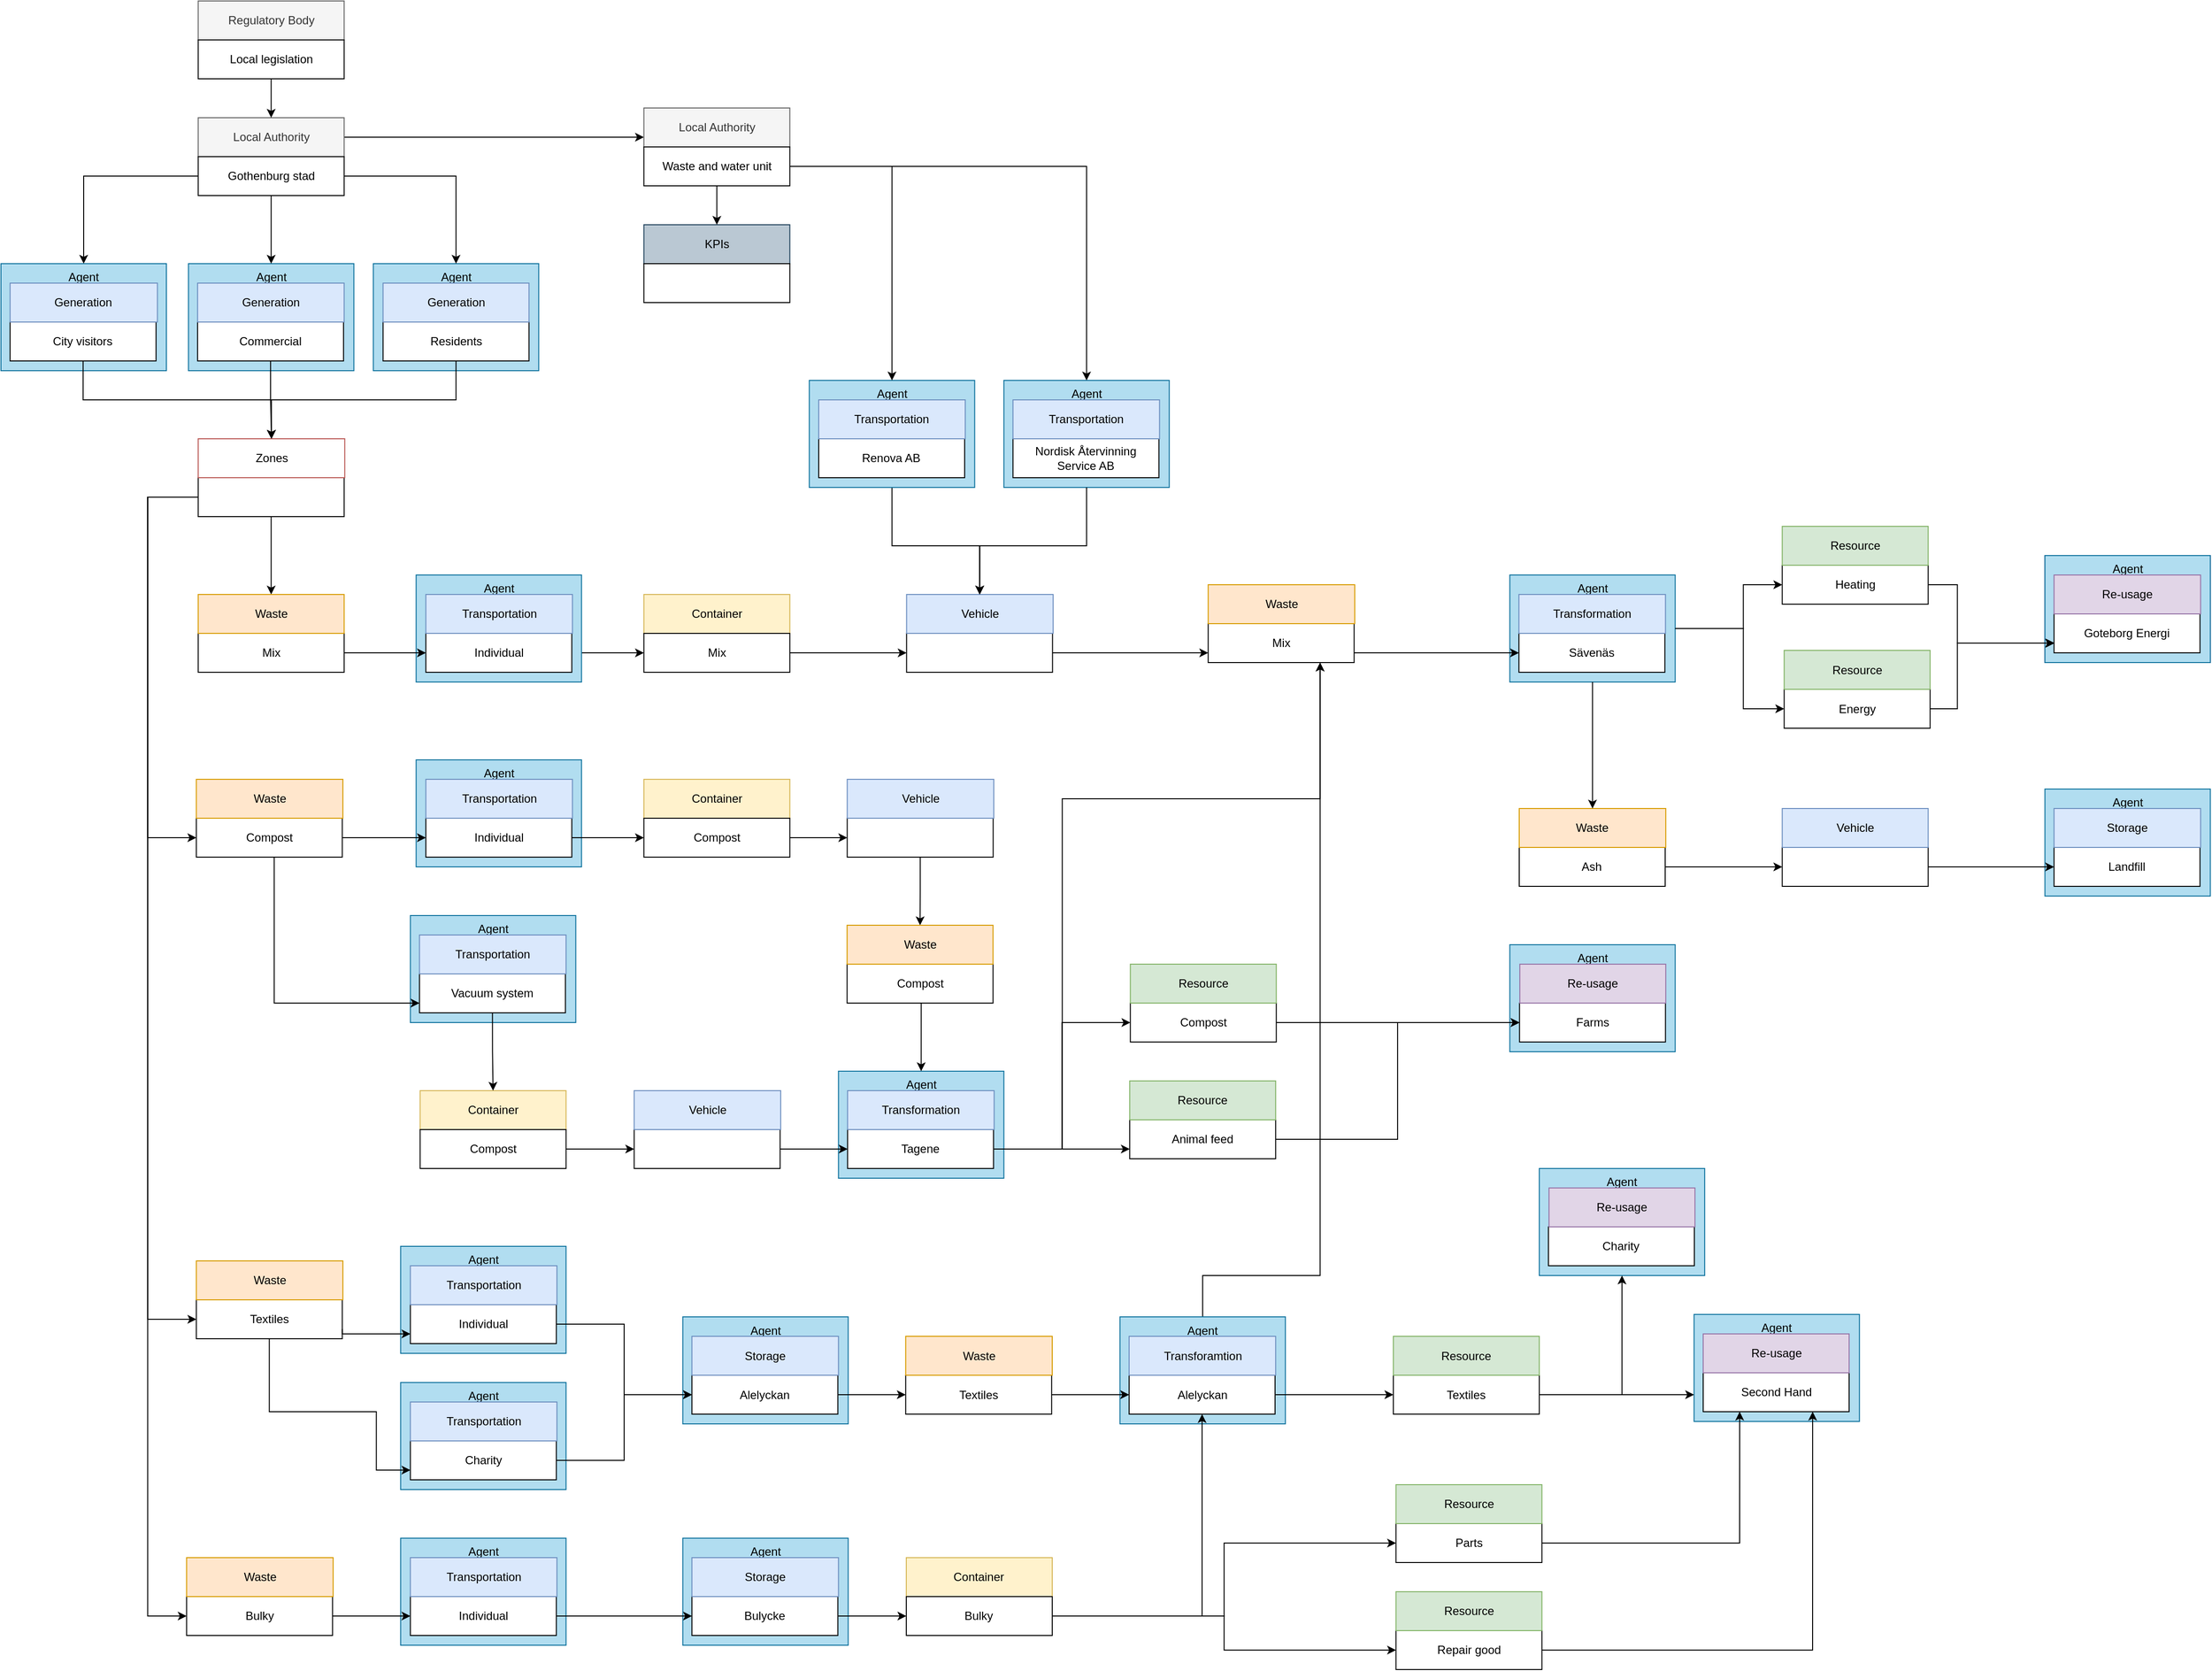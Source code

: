 <mxfile version="13.9.9" type="device"><diagram id="C5RBs43oDa-KdzZeNtuy" name="gote"><mxGraphModel dx="5935" dy="3178" grid="1" gridSize="10" guides="1" tooltips="1" connect="1" arrows="1" fold="1" page="1" pageScale="1" pageWidth="827" pageHeight="1169" math="0" shadow="0"><root><mxCell id="WIyWlLk6GJQsqaUBKTNV-0"/><mxCell id="WIyWlLk6GJQsqaUBKTNV-1" parent="WIyWlLk6GJQsqaUBKTNV-0"/><mxCell id="mReAFxJXC_BkwQA9mlH0-156" value="" style="group;strokeColor=#9673a6;fillColor=#E1D5E7;" parent="WIyWlLk6GJQsqaUBKTNV-1" vertex="1" connectable="0"><mxGeometry x="-275.22" y="-220" width="170" height="110" as="geometry"/></mxCell><mxCell id="mReAFxJXC_BkwQA9mlH0-148" value="Agent" style="rounded=0;whiteSpace=wrap;html=1;fillColor=#b1ddf0;strokeColor=#10739e;verticalAlign=top;" parent="mReAFxJXC_BkwQA9mlH0-156" vertex="1"><mxGeometry width="170" height="110" as="geometry"/></mxCell><mxCell id="mReAFxJXC_BkwQA9mlH0-149" value="&lt;div style=&quot;text-align: left&quot;&gt;Goteborg Energi&lt;/div&gt;" style="rounded=0;whiteSpace=wrap;html=1;" parent="mReAFxJXC_BkwQA9mlH0-156" vertex="1"><mxGeometry x="9.38" y="60" width="150" height="40" as="geometry"/></mxCell><mxCell id="mReAFxJXC_BkwQA9mlH0-150" value="Re-usage" style="rounded=0;whiteSpace=wrap;html=1;fillColor=#e1d5e7;strokeColor=#9673a6;" parent="mReAFxJXC_BkwQA9mlH0-156" vertex="1"><mxGeometry x="9.38" y="20" width="150.62" height="40" as="geometry"/></mxCell><mxCell id="p03Hnv6CAL76CgvEwwgC-0" value="Agent" style="rounded=0;whiteSpace=wrap;html=1;fillColor=#b1ddf0;strokeColor=#10739e;verticalAlign=top;" parent="WIyWlLk6GJQsqaUBKTNV-1" vertex="1"><mxGeometry x="-1993.29" y="-520" width="170" height="110" as="geometry"/></mxCell><mxCell id="p03Hnv6CAL76CgvEwwgC-1" value="Agent" style="rounded=0;whiteSpace=wrap;html=1;fillColor=#b1ddf0;strokeColor=#10739e;verticalAlign=top;" parent="WIyWlLk6GJQsqaUBKTNV-1" vertex="1"><mxGeometry x="-2183.29" y="-520" width="170" height="110" as="geometry"/></mxCell><mxCell id="p03Hnv6CAL76CgvEwwgC-2" value="" style="group" parent="WIyWlLk6GJQsqaUBKTNV-1" vertex="1" connectable="0"><mxGeometry x="-2173.29" y="-790" width="160" height="80" as="geometry"/></mxCell><mxCell id="p03Hnv6CAL76CgvEwwgC-3" value="Regulatory Body" style="rounded=0;whiteSpace=wrap;html=1;fillColor=#f5f5f5;strokeColor=#666666;fontColor=#333333;" parent="p03Hnv6CAL76CgvEwwgC-2" vertex="1"><mxGeometry width="150" height="40" as="geometry"/></mxCell><mxCell id="p03Hnv6CAL76CgvEwwgC-4" value="Local legislation" style="rounded=0;whiteSpace=wrap;html=1;" parent="p03Hnv6CAL76CgvEwwgC-2" vertex="1"><mxGeometry y="40" width="150" height="40" as="geometry"/></mxCell><mxCell id="o8rhzPjrKrEZUJUNv8ez-143" style="edgeStyle=orthogonalEdgeStyle;rounded=0;orthogonalLoop=1;jettySize=auto;html=1;entryX=0;entryY=0.75;entryDx=0;entryDy=0;" parent="WIyWlLk6GJQsqaUBKTNV-1" source="p03Hnv6CAL76CgvEwwgC-5" target="mReAFxJXC_BkwQA9mlH0-1" edge="1"><mxGeometry relative="1" as="geometry"/></mxCell><mxCell id="p03Hnv6CAL76CgvEwwgC-5" value="Local Authority" style="rounded=0;whiteSpace=wrap;html=1;fillColor=#f5f5f5;strokeColor=#666666;fontColor=#333333;" parent="WIyWlLk6GJQsqaUBKTNV-1" vertex="1"><mxGeometry x="-2173.29" y="-670" width="150" height="40" as="geometry"/></mxCell><mxCell id="o8rhzPjrKrEZUJUNv8ez-139" style="edgeStyle=orthogonalEdgeStyle;rounded=0;orthogonalLoop=1;jettySize=auto;html=1;entryX=0.5;entryY=0;entryDx=0;entryDy=0;" parent="WIyWlLk6GJQsqaUBKTNV-1" source="p03Hnv6CAL76CgvEwwgC-12" target="p03Hnv6CAL76CgvEwwgC-156" edge="1"><mxGeometry relative="1" as="geometry"/></mxCell><mxCell id="o8rhzPjrKrEZUJUNv8ez-141" style="edgeStyle=orthogonalEdgeStyle;rounded=0;orthogonalLoop=1;jettySize=auto;html=1;entryX=0.5;entryY=0;entryDx=0;entryDy=0;" parent="WIyWlLk6GJQsqaUBKTNV-1" source="p03Hnv6CAL76CgvEwwgC-12" target="p03Hnv6CAL76CgvEwwgC-0" edge="1"><mxGeometry relative="1" as="geometry"/></mxCell><mxCell id="o8rhzPjrKrEZUJUNv8ez-142" style="edgeStyle=orthogonalEdgeStyle;rounded=0;orthogonalLoop=1;jettySize=auto;html=1;entryX=0.5;entryY=0;entryDx=0;entryDy=0;" parent="WIyWlLk6GJQsqaUBKTNV-1" source="p03Hnv6CAL76CgvEwwgC-12" target="p03Hnv6CAL76CgvEwwgC-1" edge="1"><mxGeometry relative="1" as="geometry"/></mxCell><mxCell id="p03Hnv6CAL76CgvEwwgC-12" value="Gothenburg stad" style="rounded=0;whiteSpace=wrap;html=1;" parent="WIyWlLk6GJQsqaUBKTNV-1" vertex="1"><mxGeometry x="-2173.29" y="-630" width="150" height="40" as="geometry"/></mxCell><mxCell id="p03Hnv6CAL76CgvEwwgC-16" value="KPIs" style="rounded=0;whiteSpace=wrap;html=1;fillColor=#bac8d3;strokeColor=#23445d;" parent="WIyWlLk6GJQsqaUBKTNV-1" vertex="1"><mxGeometry x="-1715.22" y="-560" width="150" height="40" as="geometry"/></mxCell><mxCell id="p03Hnv6CAL76CgvEwwgC-17" value="" style="rounded=0;whiteSpace=wrap;html=1;" parent="WIyWlLk6GJQsqaUBKTNV-1" vertex="1"><mxGeometry x="-1715.22" y="-520" width="150" height="40" as="geometry"/></mxCell><mxCell id="p03Hnv6CAL76CgvEwwgC-20" style="edgeStyle=orthogonalEdgeStyle;rounded=0;orthogonalLoop=1;jettySize=auto;html=1;" parent="WIyWlLk6GJQsqaUBKTNV-1" source="p03Hnv6CAL76CgvEwwgC-4" target="p03Hnv6CAL76CgvEwwgC-5" edge="1"><mxGeometry relative="1" as="geometry"/></mxCell><mxCell id="mReAFxJXC_BkwQA9mlH0-19" style="edgeStyle=orthogonalEdgeStyle;rounded=0;orthogonalLoop=1;jettySize=auto;html=1;entryX=0.5;entryY=0;entryDx=0;entryDy=0;" parent="WIyWlLk6GJQsqaUBKTNV-1" source="p03Hnv6CAL76CgvEwwgC-37" target="p03Hnv6CAL76CgvEwwgC-49" edge="1"><mxGeometry relative="1" as="geometry"><Array as="points"><mxPoint x="-1908.22" y="-380"/><mxPoint x="-2098.22" y="-380"/></Array><mxPoint x="-2098.29" y="-360" as="targetPoint"/></mxGeometry></mxCell><mxCell id="p03Hnv6CAL76CgvEwwgC-37" value="Residents" style="rounded=0;whiteSpace=wrap;html=1;" parent="WIyWlLk6GJQsqaUBKTNV-1" vertex="1"><mxGeometry x="-1983.29" y="-460" width="150" height="40" as="geometry"/></mxCell><mxCell id="p03Hnv6CAL76CgvEwwgC-38" value="Generation" style="rounded=0;whiteSpace=wrap;html=1;fillColor=#dae8fc;strokeColor=#6c8ebf;" parent="WIyWlLk6GJQsqaUBKTNV-1" vertex="1"><mxGeometry x="-1983.29" y="-500" width="150" height="40" as="geometry"/></mxCell><mxCell id="mReAFxJXC_BkwQA9mlH0-20" style="edgeStyle=orthogonalEdgeStyle;rounded=0;orthogonalLoop=1;jettySize=auto;html=1;entryX=0.5;entryY=0;entryDx=0;entryDy=0;" parent="WIyWlLk6GJQsqaUBKTNV-1" source="p03Hnv6CAL76CgvEwwgC-40" edge="1" target="p03Hnv6CAL76CgvEwwgC-49"><mxGeometry relative="1" as="geometry"><mxPoint x="-2098.91" y="-360" as="targetPoint"/></mxGeometry></mxCell><mxCell id="p03Hnv6CAL76CgvEwwgC-40" value="Commercial" style="rounded=0;whiteSpace=wrap;html=1;" parent="WIyWlLk6GJQsqaUBKTNV-1" vertex="1"><mxGeometry x="-2173.91" y="-460" width="150" height="40" as="geometry"/></mxCell><mxCell id="p03Hnv6CAL76CgvEwwgC-41" value="Generation" style="rounded=0;whiteSpace=wrap;html=1;fillColor=#dae8fc;strokeColor=#6c8ebf;" parent="WIyWlLk6GJQsqaUBKTNV-1" vertex="1"><mxGeometry x="-2173.91" y="-500" width="150.62" height="40" as="geometry"/></mxCell><mxCell id="NYq8csDiYyZqr-v2H4LJ-9" style="edgeStyle=orthogonalEdgeStyle;rounded=0;orthogonalLoop=1;jettySize=auto;html=1;" parent="WIyWlLk6GJQsqaUBKTNV-1" source="p03Hnv6CAL76CgvEwwgC-48" target="p03Hnv6CAL76CgvEwwgC-165" edge="1"><mxGeometry relative="1" as="geometry"/></mxCell><mxCell id="o8rhzPjrKrEZUJUNv8ez-0" style="edgeStyle=orthogonalEdgeStyle;rounded=0;orthogonalLoop=1;jettySize=auto;html=1;entryX=0;entryY=0.5;entryDx=0;entryDy=0;" parent="WIyWlLk6GJQsqaUBKTNV-1" source="p03Hnv6CAL76CgvEwwgC-48" target="p03Hnv6CAL76CgvEwwgC-347" edge="1"><mxGeometry relative="1" as="geometry"><mxPoint x="-2285.22" y="-50" as="targetPoint"/><Array as="points"><mxPoint x="-2225.22" y="-280"/><mxPoint x="-2225.22" y="70"/></Array></mxGeometry></mxCell><mxCell id="o8rhzPjrKrEZUJUNv8ez-84" style="edgeStyle=orthogonalEdgeStyle;rounded=0;orthogonalLoop=1;jettySize=auto;html=1;exitX=0;exitY=0.5;exitDx=0;exitDy=0;entryX=0;entryY=0.5;entryDx=0;entryDy=0;" parent="WIyWlLk6GJQsqaUBKTNV-1" source="p03Hnv6CAL76CgvEwwgC-48" target="zvfdUH8zhtzc3hvKVOrB-26" edge="1"><mxGeometry relative="1" as="geometry"><Array as="points"><mxPoint x="-2225.22" y="-280"/><mxPoint x="-2225.22" y="565"/></Array></mxGeometry></mxCell><mxCell id="o8rhzPjrKrEZUJUNv8ez-118" style="edgeStyle=orthogonalEdgeStyle;rounded=0;orthogonalLoop=1;jettySize=auto;html=1;entryX=0;entryY=0.5;entryDx=0;entryDy=0;" parent="WIyWlLk6GJQsqaUBKTNV-1" source="p03Hnv6CAL76CgvEwwgC-48" target="mReAFxJXC_BkwQA9mlH0-163" edge="1"><mxGeometry relative="1" as="geometry"><Array as="points"><mxPoint x="-2225.22" y="-280"/><mxPoint x="-2225.22" y="870"/></Array></mxGeometry></mxCell><mxCell id="p03Hnv6CAL76CgvEwwgC-48" value="" style="rounded=0;whiteSpace=wrap;html=1;" parent="WIyWlLk6GJQsqaUBKTNV-1" vertex="1"><mxGeometry x="-2173.29" y="-300" width="150" height="40" as="geometry"/></mxCell><mxCell id="p03Hnv6CAL76CgvEwwgC-49" value="Zones" style="rounded=0;whiteSpace=wrap;html=1;strokeColor=#b85450;fillColor=none;" parent="WIyWlLk6GJQsqaUBKTNV-1" vertex="1"><mxGeometry x="-2173.29" y="-340" width="150.62" height="40" as="geometry"/></mxCell><mxCell id="p03Hnv6CAL76CgvEwwgC-156" value="Agent" style="rounded=0;whiteSpace=wrap;html=1;fillColor=#b1ddf0;strokeColor=#10739e;verticalAlign=top;" parent="WIyWlLk6GJQsqaUBKTNV-1" vertex="1"><mxGeometry x="-2376" y="-520" width="170" height="110" as="geometry"/></mxCell><mxCell id="mReAFxJXC_BkwQA9mlH0-18" style="edgeStyle=orthogonalEdgeStyle;rounded=0;orthogonalLoop=1;jettySize=auto;html=1;entryX=0.5;entryY=0;entryDx=0;entryDy=0;" parent="WIyWlLk6GJQsqaUBKTNV-1" source="p03Hnv6CAL76CgvEwwgC-157" target="p03Hnv6CAL76CgvEwwgC-49" edge="1"><mxGeometry relative="1" as="geometry"><Array as="points"><mxPoint x="-2291.22" y="-380"/><mxPoint x="-2098.22" y="-380"/></Array><mxPoint x="-2098.29" y="-360" as="targetPoint"/></mxGeometry></mxCell><mxCell id="p03Hnv6CAL76CgvEwwgC-157" value="City visitors" style="rounded=0;whiteSpace=wrap;html=1;" parent="WIyWlLk6GJQsqaUBKTNV-1" vertex="1"><mxGeometry x="-2366.62" y="-460" width="150" height="40" as="geometry"/></mxCell><mxCell id="p03Hnv6CAL76CgvEwwgC-158" value="Generation" style="rounded=0;whiteSpace=wrap;html=1;fillColor=#dae8fc;strokeColor=#6c8ebf;" parent="WIyWlLk6GJQsqaUBKTNV-1" vertex="1"><mxGeometry x="-2366.62" y="-500" width="151.4" height="40" as="geometry"/></mxCell><mxCell id="NYq8csDiYyZqr-v2H4LJ-14" style="edgeStyle=orthogonalEdgeStyle;rounded=0;orthogonalLoop=1;jettySize=auto;html=1;" parent="WIyWlLk6GJQsqaUBKTNV-1" source="RU2qf0er4-iH85beqSWu-1" target="NYq8csDiYyZqr-v2H4LJ-13" edge="1"><mxGeometry relative="1" as="geometry"/></mxCell><mxCell id="_5HpDdMh_BHayi7mUb9g-25" value="Mix" style="rounded=0;whiteSpace=wrap;html=1;" parent="WIyWlLk6GJQsqaUBKTNV-1" vertex="1"><mxGeometry x="-1135.22" y="-150" width="150" height="40" as="geometry"/></mxCell><mxCell id="_5HpDdMh_BHayi7mUb9g-26" value="Waste" style="rounded=0;whiteSpace=wrap;html=1;fillColor=#ffe6cc;strokeColor=#d79b00;" parent="WIyWlLk6GJQsqaUBKTNV-1" vertex="1"><mxGeometry x="-1135.22" y="-190" width="150.62" height="40" as="geometry"/></mxCell><mxCell id="zvfdUH8zhtzc3hvKVOrB-14" value="Agent" style="rounded=0;whiteSpace=wrap;html=1;fillColor=#b1ddf0;strokeColor=#10739e;verticalAlign=top;" parent="WIyWlLk6GJQsqaUBKTNV-1" vertex="1"><mxGeometry x="-1675.22" y="562.5" width="170" height="110" as="geometry"/></mxCell><mxCell id="zvfdUH8zhtzc3hvKVOrB-30" style="edgeStyle=orthogonalEdgeStyle;rounded=0;orthogonalLoop=1;jettySize=auto;html=1;entryX=0;entryY=0.5;entryDx=0;entryDy=0;" parent="WIyWlLk6GJQsqaUBKTNV-1" source="zvfdUH8zhtzc3hvKVOrB-15" target="zvfdUH8zhtzc3hvKVOrB-18" edge="1"><mxGeometry relative="1" as="geometry"/></mxCell><mxCell id="zvfdUH8zhtzc3hvKVOrB-15" value="&lt;span style=&quot;text-align: left&quot;&gt;Alelyckan&lt;/span&gt;" style="rounded=0;whiteSpace=wrap;html=1;" parent="WIyWlLk6GJQsqaUBKTNV-1" vertex="1"><mxGeometry x="-1665.84" y="622.5" width="150" height="40" as="geometry"/></mxCell><mxCell id="zvfdUH8zhtzc3hvKVOrB-16" value="Storage" style="rounded=0;whiteSpace=wrap;html=1;fillColor=#dae8fc;strokeColor=#6c8ebf;" parent="WIyWlLk6GJQsqaUBKTNV-1" vertex="1"><mxGeometry x="-1665.84" y="582.5" width="150.62" height="40" as="geometry"/></mxCell><mxCell id="zvfdUH8zhtzc3hvKVOrB-18" value="Textiles" style="rounded=0;whiteSpace=wrap;html=1;" parent="WIyWlLk6GJQsqaUBKTNV-1" vertex="1"><mxGeometry x="-1446.13" y="622.5" width="150" height="40" as="geometry"/></mxCell><mxCell id="zvfdUH8zhtzc3hvKVOrB-19" value="Waste" style="rounded=0;whiteSpace=wrap;html=1;fillColor=#ffe6cc;strokeColor=#d79b00;" parent="WIyWlLk6GJQsqaUBKTNV-1" vertex="1"><mxGeometry x="-1446.13" y="582.5" width="150.62" height="40" as="geometry"/></mxCell><mxCell id="zvfdUH8zhtzc3hvKVOrB-26" value="Textiles" style="rounded=0;whiteSpace=wrap;html=1;" parent="WIyWlLk6GJQsqaUBKTNV-1" vertex="1"><mxGeometry x="-2175.22" y="545" width="150" height="40" as="geometry"/></mxCell><mxCell id="zvfdUH8zhtzc3hvKVOrB-27" value="Waste" style="rounded=0;whiteSpace=wrap;html=1;fillColor=#ffe6cc;strokeColor=#d79b00;" parent="WIyWlLk6GJQsqaUBKTNV-1" vertex="1"><mxGeometry x="-2175.22" y="505" width="150.62" height="40" as="geometry"/></mxCell><mxCell id="o8rhzPjrKrEZUJUNv8ez-114" style="edgeStyle=orthogonalEdgeStyle;rounded=0;orthogonalLoop=1;jettySize=auto;html=1;" parent="WIyWlLk6GJQsqaUBKTNV-1" source="zvfdUH8zhtzc3hvKVOrB-40" target="_5HpDdMh_BHayi7mUb9g-25" edge="1"><mxGeometry relative="1" as="geometry"><Array as="points"><mxPoint x="-1141.22" y="520"/><mxPoint x="-1020.22" y="520"/></Array></mxGeometry></mxCell><mxCell id="zvfdUH8zhtzc3hvKVOrB-40" value="Agent" style="rounded=0;whiteSpace=wrap;html=1;fillColor=#b1ddf0;strokeColor=#10739e;verticalAlign=top;" parent="WIyWlLk6GJQsqaUBKTNV-1" vertex="1"><mxGeometry x="-1225.87" y="562.5" width="170" height="110" as="geometry"/></mxCell><mxCell id="o8rhzPjrKrEZUJUNv8ez-117" style="edgeStyle=orthogonalEdgeStyle;rounded=0;orthogonalLoop=1;jettySize=auto;html=1;entryX=0;entryY=0.5;entryDx=0;entryDy=0;" parent="WIyWlLk6GJQsqaUBKTNV-1" source="zvfdUH8zhtzc3hvKVOrB-41" target="zvfdUH8zhtzc3hvKVOrB-44" edge="1"><mxGeometry relative="1" as="geometry"/></mxCell><mxCell id="zvfdUH8zhtzc3hvKVOrB-41" value="&lt;span style=&quot;text-align: left&quot;&gt;Alelyckan&lt;/span&gt;" style="rounded=0;whiteSpace=wrap;html=1;" parent="WIyWlLk6GJQsqaUBKTNV-1" vertex="1"><mxGeometry x="-1216.49" y="622.5" width="150" height="40" as="geometry"/></mxCell><mxCell id="zvfdUH8zhtzc3hvKVOrB-42" value="Transforamtion" style="rounded=0;whiteSpace=wrap;html=1;fillColor=#dae8fc;strokeColor=#6c8ebf;" parent="WIyWlLk6GJQsqaUBKTNV-1" vertex="1"><mxGeometry x="-1216.49" y="582.5" width="150.62" height="40" as="geometry"/></mxCell><mxCell id="zvfdUH8zhtzc3hvKVOrB-44" value="Textiles" style="rounded=0;whiteSpace=wrap;html=1;" parent="WIyWlLk6GJQsqaUBKTNV-1" vertex="1"><mxGeometry x="-944.91" y="622.5" width="150" height="40" as="geometry"/></mxCell><mxCell id="zvfdUH8zhtzc3hvKVOrB-45" value="Resource" style="rounded=0;whiteSpace=wrap;html=1;fillColor=#d5e8d4;strokeColor=#82b366;" parent="WIyWlLk6GJQsqaUBKTNV-1" vertex="1"><mxGeometry x="-944.91" y="582.5" width="150" height="40" as="geometry"/></mxCell><mxCell id="mReAFxJXC_BkwQA9mlH0-0" value="" style="group" parent="WIyWlLk6GJQsqaUBKTNV-1" vertex="1" connectable="0"><mxGeometry x="-1715.22" y="-680" width="150" height="80" as="geometry"/></mxCell><mxCell id="mReAFxJXC_BkwQA9mlH0-1" value="Local Authority" style="rounded=0;whiteSpace=wrap;html=1;fillColor=#f5f5f5;strokeColor=#666666;fontColor=#333333;" parent="mReAFxJXC_BkwQA9mlH0-0" vertex="1"><mxGeometry width="150" height="40" as="geometry"/></mxCell><mxCell id="mReAFxJXC_BkwQA9mlH0-2" value="Waste and water unit" style="rounded=0;whiteSpace=wrap;html=1;" parent="mReAFxJXC_BkwQA9mlH0-0" vertex="1"><mxGeometry y="40" width="150" height="40" as="geometry"/></mxCell><mxCell id="mReAFxJXC_BkwQA9mlH0-69" value="Container" style="rounded=0;whiteSpace=wrap;html=1;fillColor=#fff2cc;strokeColor=#d6b656;" parent="WIyWlLk6GJQsqaUBKTNV-1" vertex="1"><mxGeometry x="-1445.51" y="810" width="150" height="40" as="geometry"/></mxCell><mxCell id="o8rhzPjrKrEZUJUNv8ez-130" style="edgeStyle=orthogonalEdgeStyle;rounded=0;orthogonalLoop=1;jettySize=auto;html=1;entryX=0.5;entryY=1;entryDx=0;entryDy=0;" parent="WIyWlLk6GJQsqaUBKTNV-1" source="mReAFxJXC_BkwQA9mlH0-70" target="zvfdUH8zhtzc3hvKVOrB-41" edge="1"><mxGeometry relative="1" as="geometry"/></mxCell><mxCell id="o8rhzPjrKrEZUJUNv8ez-135" style="edgeStyle=orthogonalEdgeStyle;rounded=0;orthogonalLoop=1;jettySize=auto;html=1;entryX=0;entryY=0.5;entryDx=0;entryDy=0;" parent="WIyWlLk6GJQsqaUBKTNV-1" source="mReAFxJXC_BkwQA9mlH0-70" target="o8rhzPjrKrEZUJUNv8ez-133" edge="1"><mxGeometry relative="1" as="geometry"/></mxCell><mxCell id="o8rhzPjrKrEZUJUNv8ez-136" style="edgeStyle=orthogonalEdgeStyle;rounded=0;orthogonalLoop=1;jettySize=auto;html=1;entryX=0;entryY=0.5;entryDx=0;entryDy=0;" parent="WIyWlLk6GJQsqaUBKTNV-1" source="mReAFxJXC_BkwQA9mlH0-70" target="o8rhzPjrKrEZUJUNv8ez-131" edge="1"><mxGeometry relative="1" as="geometry"/></mxCell><mxCell id="mReAFxJXC_BkwQA9mlH0-70" value="Bulky" style="rounded=0;whiteSpace=wrap;html=1;" parent="WIyWlLk6GJQsqaUBKTNV-1" vertex="1"><mxGeometry x="-1445.51" y="850" width="150" height="40" as="geometry"/></mxCell><mxCell id="mReAFxJXC_BkwQA9mlH0-78" value="" style="group" parent="WIyWlLk6GJQsqaUBKTNV-1" vertex="1" connectable="0"><mxGeometry x="-825.22" y="-200" width="170" height="110" as="geometry"/></mxCell><mxCell id="p03Hnv6CAL76CgvEwwgC-267" value="Agent" style="rounded=0;whiteSpace=wrap;html=1;fillColor=#b1ddf0;strokeColor=#10739e;verticalAlign=top;" parent="mReAFxJXC_BkwQA9mlH0-78" vertex="1"><mxGeometry width="170" height="110" as="geometry"/></mxCell><mxCell id="p03Hnv6CAL76CgvEwwgC-268" value="&lt;span style=&quot;text-align: left&quot;&gt;Sävenäs&lt;/span&gt;" style="rounded=0;whiteSpace=wrap;html=1;" parent="mReAFxJXC_BkwQA9mlH0-78" vertex="1"><mxGeometry x="9.38" y="60" width="150" height="40" as="geometry"/></mxCell><mxCell id="p03Hnv6CAL76CgvEwwgC-269" value="Transformation" style="rounded=0;whiteSpace=wrap;html=1;fillColor=#dae8fc;strokeColor=#6c8ebf;" parent="mReAFxJXC_BkwQA9mlH0-78" vertex="1"><mxGeometry x="9.38" y="20" width="150.62" height="40" as="geometry"/></mxCell><mxCell id="mReAFxJXC_BkwQA9mlH0-95" value="" style="group" parent="WIyWlLk6GJQsqaUBKTNV-1" vertex="1" connectable="0"><mxGeometry x="-1955.22" y="150" width="170" height="110" as="geometry"/></mxCell><mxCell id="mReAFxJXC_BkwQA9mlH0-96" value="Agent" style="rounded=0;whiteSpace=wrap;html=1;fillColor=#b1ddf0;strokeColor=#10739e;verticalAlign=top;" parent="mReAFxJXC_BkwQA9mlH0-95" vertex="1"><mxGeometry width="170" height="110" as="geometry"/></mxCell><mxCell id="mReAFxJXC_BkwQA9mlH0-97" value="Vacuum system" style="rounded=0;whiteSpace=wrap;html=1;" parent="mReAFxJXC_BkwQA9mlH0-95" vertex="1"><mxGeometry x="9.38" y="60" width="150" height="40" as="geometry"/></mxCell><mxCell id="mReAFxJXC_BkwQA9mlH0-98" value="Transportation" style="rounded=0;whiteSpace=wrap;html=1;fillColor=#dae8fc;strokeColor=#6c8ebf;" parent="mReAFxJXC_BkwQA9mlH0-95" vertex="1"><mxGeometry x="9.38" y="20" width="150.62" height="40" as="geometry"/></mxCell><mxCell id="mReAFxJXC_BkwQA9mlH0-118" value="" style="group" parent="WIyWlLk6GJQsqaUBKTNV-1" vertex="1" connectable="0"><mxGeometry x="-543.22" y="-122.5" width="150" height="80" as="geometry"/></mxCell><mxCell id="p03Hnv6CAL76CgvEwwgC-285" value="Energy" style="rounded=0;whiteSpace=wrap;html=1;" parent="mReAFxJXC_BkwQA9mlH0-118" vertex="1"><mxGeometry y="40" width="150" height="40" as="geometry"/></mxCell><mxCell id="p03Hnv6CAL76CgvEwwgC-286" value="Resource" style="rounded=0;whiteSpace=wrap;html=1;fillColor=#d5e8d4;strokeColor=#82b366;" parent="mReAFxJXC_BkwQA9mlH0-118" vertex="1"><mxGeometry width="150" height="40" as="geometry"/></mxCell><mxCell id="mReAFxJXC_BkwQA9mlH0-120" style="edgeStyle=orthogonalEdgeStyle;rounded=0;orthogonalLoop=1;jettySize=auto;html=1;exitX=1;exitY=0.5;exitDx=0;exitDy=0;entryX=0;entryY=0.5;entryDx=0;entryDy=0;" parent="WIyWlLk6GJQsqaUBKTNV-1" source="p03Hnv6CAL76CgvEwwgC-267" target="p03Hnv6CAL76CgvEwwgC-287" edge="1"><mxGeometry relative="1" as="geometry"><Array as="points"><mxPoint x="-585.22" y="-145"/><mxPoint x="-585.22" y="-190"/></Array></mxGeometry></mxCell><mxCell id="mReAFxJXC_BkwQA9mlH0-121" style="edgeStyle=orthogonalEdgeStyle;rounded=0;orthogonalLoop=1;jettySize=auto;html=1;entryX=0;entryY=0.5;entryDx=0;entryDy=0;" parent="WIyWlLk6GJQsqaUBKTNV-1" source="p03Hnv6CAL76CgvEwwgC-267" target="p03Hnv6CAL76CgvEwwgC-285" edge="1"><mxGeometry relative="1" as="geometry"><Array as="points"><mxPoint x="-585.22" y="-145"/><mxPoint x="-585.22" y="-62"/></Array></mxGeometry></mxCell><mxCell id="mReAFxJXC_BkwQA9mlH0-127" value="" style="group;container=1;" parent="WIyWlLk6GJQsqaUBKTNV-1" vertex="1" connectable="0"><mxGeometry x="-275.22" y="20" width="170" height="110" as="geometry"/></mxCell><mxCell id="mReAFxJXC_BkwQA9mlH0-128" value="Agent" style="rounded=0;whiteSpace=wrap;html=1;fillColor=#b1ddf0;strokeColor=#10739e;verticalAlign=top;" parent="mReAFxJXC_BkwQA9mlH0-127" vertex="1"><mxGeometry width="170" height="110" as="geometry"/></mxCell><mxCell id="mReAFxJXC_BkwQA9mlH0-129" value="&lt;span style=&quot;text-align: left&quot;&gt;Landfill&lt;/span&gt;" style="rounded=0;whiteSpace=wrap;html=1;" parent="mReAFxJXC_BkwQA9mlH0-127" vertex="1"><mxGeometry x="9.38" y="60" width="150" height="40" as="geometry"/></mxCell><mxCell id="mReAFxJXC_BkwQA9mlH0-130" value="Storage" style="rounded=0;whiteSpace=wrap;html=1;fillColor=#dae8fc;strokeColor=#6c8ebf;" parent="mReAFxJXC_BkwQA9mlH0-127" vertex="1"><mxGeometry x="9.38" y="20" width="150.62" height="40" as="geometry"/></mxCell><mxCell id="mReAFxJXC_BkwQA9mlH0-145" value="" style="group" parent="WIyWlLk6GJQsqaUBKTNV-1" vertex="1" connectable="0"><mxGeometry x="-815.53" y="40" width="150.62" height="80" as="geometry"/></mxCell><mxCell id="mReAFxJXC_BkwQA9mlH0-140" value="Ash" style="rounded=0;whiteSpace=wrap;html=1;" parent="mReAFxJXC_BkwQA9mlH0-145" vertex="1"><mxGeometry y="40" width="150" height="40" as="geometry"/></mxCell><mxCell id="mReAFxJXC_BkwQA9mlH0-141" value="Waste" style="rounded=0;whiteSpace=wrap;html=1;fillColor=#ffe6cc;strokeColor=#d79b00;" parent="mReAFxJXC_BkwQA9mlH0-145" vertex="1"><mxGeometry width="150.62" height="40" as="geometry"/></mxCell><mxCell id="mReAFxJXC_BkwQA9mlH0-154" style="edgeStyle=orthogonalEdgeStyle;rounded=0;orthogonalLoop=1;jettySize=auto;html=1;" parent="WIyWlLk6GJQsqaUBKTNV-1" source="p03Hnv6CAL76CgvEwwgC-287" edge="1"><mxGeometry relative="1" as="geometry"><mxPoint x="-265.22" y="-130" as="targetPoint"/><Array as="points"><mxPoint x="-365.22" y="-190"/><mxPoint x="-365.22" y="-130"/></Array></mxGeometry></mxCell><mxCell id="mReAFxJXC_BkwQA9mlH0-155" style="edgeStyle=orthogonalEdgeStyle;rounded=0;orthogonalLoop=1;jettySize=auto;html=1;entryX=0;entryY=0.75;entryDx=0;entryDy=0;" parent="WIyWlLk6GJQsqaUBKTNV-1" source="p03Hnv6CAL76CgvEwwgC-285" target="mReAFxJXC_BkwQA9mlH0-149" edge="1"><mxGeometry relative="1" as="geometry"><mxPoint x="-295.22" y="-130" as="targetPoint"/><Array as="points"><mxPoint x="-365.22" y="-62"/><mxPoint x="-365.22" y="-130"/></Array></mxGeometry></mxCell><mxCell id="mReAFxJXC_BkwQA9mlH0-165" value="" style="group" parent="WIyWlLk6GJQsqaUBKTNV-1" vertex="1" connectable="0"><mxGeometry x="-2185.22" y="810" width="150.62" height="80" as="geometry"/></mxCell><mxCell id="mReAFxJXC_BkwQA9mlH0-163" value="Bulky" style="rounded=0;whiteSpace=wrap;html=1;" parent="mReAFxJXC_BkwQA9mlH0-165" vertex="1"><mxGeometry x="1.364e-12" y="40" width="150" height="40" as="geometry"/></mxCell><mxCell id="mReAFxJXC_BkwQA9mlH0-164" value="Waste" style="rounded=0;whiteSpace=wrap;html=1;fillColor=#ffe6cc;strokeColor=#d79b00;" parent="mReAFxJXC_BkwQA9mlH0-165" vertex="1"><mxGeometry width="150.62" height="40" as="geometry"/></mxCell><mxCell id="mReAFxJXC_BkwQA9mlH0-184" value="" style="group" parent="WIyWlLk6GJQsqaUBKTNV-1" vertex="1" connectable="0"><mxGeometry x="-1345.22" y="-400" width="170" height="110" as="geometry"/></mxCell><mxCell id="mReAFxJXC_BkwQA9mlH0-185" value="Agent" style="rounded=0;whiteSpace=wrap;html=1;fillColor=#b1ddf0;strokeColor=#10739e;verticalAlign=top;" parent="mReAFxJXC_BkwQA9mlH0-184" vertex="1"><mxGeometry width="170" height="110" as="geometry"/></mxCell><mxCell id="mReAFxJXC_BkwQA9mlH0-186" value="Nordisk Återvinning&lt;br&gt;Service AB" style="rounded=0;whiteSpace=wrap;html=1;" parent="mReAFxJXC_BkwQA9mlH0-184" vertex="1"><mxGeometry x="9.38" y="60" width="150" height="40" as="geometry"/></mxCell><mxCell id="mReAFxJXC_BkwQA9mlH0-187" value="Transportation" style="rounded=0;whiteSpace=wrap;html=1;fillColor=#dae8fc;strokeColor=#6c8ebf;" parent="mReAFxJXC_BkwQA9mlH0-184" vertex="1"><mxGeometry x="9.38" y="20" width="150.62" height="40" as="geometry"/></mxCell><mxCell id="mReAFxJXC_BkwQA9mlH0-206" value="" style="group" parent="WIyWlLk6GJQsqaUBKTNV-1" vertex="1" connectable="0"><mxGeometry x="-794.91" y="410" width="170" height="110" as="geometry"/></mxCell><mxCell id="mReAFxJXC_BkwQA9mlH0-207" value="Agent" style="rounded=0;whiteSpace=wrap;html=1;fillColor=#b1ddf0;strokeColor=#10739e;verticalAlign=top;" parent="mReAFxJXC_BkwQA9mlH0-206" vertex="1"><mxGeometry width="170" height="110" as="geometry"/></mxCell><mxCell id="mReAFxJXC_BkwQA9mlH0-208" value="&lt;div style=&quot;text-align: left&quot;&gt;Charity&lt;/div&gt;" style="rounded=0;whiteSpace=wrap;html=1;" parent="mReAFxJXC_BkwQA9mlH0-206" vertex="1"><mxGeometry x="9.38" y="60" width="150" height="40" as="geometry"/></mxCell><mxCell id="o8rhzPjrKrEZUJUNv8ez-115" value="Re-usage" style="rounded=0;whiteSpace=wrap;html=1;fillColor=#e1d5e7;strokeColor=#9673a6;" parent="mReAFxJXC_BkwQA9mlH0-206" vertex="1"><mxGeometry x="10" y="20" width="150" height="40" as="geometry"/></mxCell><mxCell id="mReAFxJXC_BkwQA9mlH0-211" style="edgeStyle=orthogonalEdgeStyle;rounded=0;orthogonalLoop=1;jettySize=auto;html=1;exitX=1;exitY=0.5;exitDx=0;exitDy=0;" parent="WIyWlLk6GJQsqaUBKTNV-1" source="zvfdUH8zhtzc3hvKVOrB-44" target="mReAFxJXC_BkwQA9mlH0-207" edge="1"><mxGeometry relative="1" as="geometry"><mxPoint x="-715.22" y="515.0" as="sourcePoint"/></mxGeometry></mxCell><mxCell id="mReAFxJXC_BkwQA9mlH0-212" value="" style="group" parent="WIyWlLk6GJQsqaUBKTNV-1" vertex="1" connectable="0"><mxGeometry x="-635.84" y="560" width="170" height="110" as="geometry"/></mxCell><mxCell id="mReAFxJXC_BkwQA9mlH0-213" value="Agent" style="rounded=0;whiteSpace=wrap;html=1;fillColor=#b1ddf0;strokeColor=#10739e;verticalAlign=top;" parent="mReAFxJXC_BkwQA9mlH0-212" vertex="1"><mxGeometry width="170" height="110" as="geometry"/></mxCell><mxCell id="mReAFxJXC_BkwQA9mlH0-214" value="&lt;div style=&quot;text-align: left&quot;&gt;Second Hand&lt;/div&gt;" style="rounded=0;whiteSpace=wrap;html=1;" parent="mReAFxJXC_BkwQA9mlH0-212" vertex="1"><mxGeometry x="9.38" y="60" width="150" height="40" as="geometry"/></mxCell><mxCell id="o8rhzPjrKrEZUJUNv8ez-116" value="Re-usage" style="rounded=0;whiteSpace=wrap;html=1;fillColor=#e1d5e7;strokeColor=#9673a6;" parent="mReAFxJXC_BkwQA9mlH0-212" vertex="1"><mxGeometry x="9.38" y="20" width="150" height="40" as="geometry"/></mxCell><mxCell id="mReAFxJXC_BkwQA9mlH0-216" style="edgeStyle=orthogonalEdgeStyle;rounded=0;orthogonalLoop=1;jettySize=auto;html=1;entryX=0;entryY=0.75;entryDx=0;entryDy=0;exitX=1;exitY=0.5;exitDx=0;exitDy=0;" parent="WIyWlLk6GJQsqaUBKTNV-1" source="zvfdUH8zhtzc3hvKVOrB-44" target="mReAFxJXC_BkwQA9mlH0-213" edge="1"><mxGeometry relative="1" as="geometry"><mxPoint x="-715.22" y="515.0" as="sourcePoint"/></mxGeometry></mxCell><mxCell id="NYq8csDiYyZqr-v2H4LJ-6" value="" style="group" parent="WIyWlLk6GJQsqaUBKTNV-1" vertex="1" connectable="0"><mxGeometry x="-2175.22" y="10" width="150.62" height="80" as="geometry"/></mxCell><mxCell id="p03Hnv6CAL76CgvEwwgC-347" value="Compost" style="rounded=0;whiteSpace=wrap;html=1;" parent="NYq8csDiYyZqr-v2H4LJ-6" vertex="1"><mxGeometry y="40" width="150" height="40" as="geometry"/></mxCell><mxCell id="p03Hnv6CAL76CgvEwwgC-348" value="Waste" style="rounded=0;whiteSpace=wrap;html=1;fillColor=#ffe6cc;strokeColor=#d79b00;" parent="NYq8csDiYyZqr-v2H4LJ-6" vertex="1"><mxGeometry width="150.62" height="40" as="geometry"/></mxCell><mxCell id="NYq8csDiYyZqr-v2H4LJ-10" value="" style="group" parent="WIyWlLk6GJQsqaUBKTNV-1" vertex="1" connectable="0"><mxGeometry x="-2173.29" y="-180" width="150" height="80" as="geometry"/></mxCell><mxCell id="p03Hnv6CAL76CgvEwwgC-164" value="Mix" style="rounded=0;whiteSpace=wrap;html=1;" parent="NYq8csDiYyZqr-v2H4LJ-10" vertex="1"><mxGeometry y="40" width="150.0" height="40" as="geometry"/></mxCell><mxCell id="p03Hnv6CAL76CgvEwwgC-165" value="Waste" style="rounded=0;whiteSpace=wrap;html=1;fillColor=#ffe6cc;strokeColor=#d79b00;" parent="NYq8csDiYyZqr-v2H4LJ-10" vertex="1"><mxGeometry width="150" height="40" as="geometry"/></mxCell><mxCell id="NYq8csDiYyZqr-v2H4LJ-12" value="Container" style="rounded=0;whiteSpace=wrap;html=1;fillColor=#fff2cc;strokeColor=#d6b656;" parent="WIyWlLk6GJQsqaUBKTNV-1" vertex="1"><mxGeometry x="-1715.22" y="-180" width="150" height="40" as="geometry"/></mxCell><mxCell id="NYq8csDiYyZqr-v2H4LJ-13" value="Mix" style="rounded=0;whiteSpace=wrap;html=1;" parent="WIyWlLk6GJQsqaUBKTNV-1" vertex="1"><mxGeometry x="-1715.22" y="-140" width="150" height="40" as="geometry"/></mxCell><mxCell id="NYq8csDiYyZqr-v2H4LJ-20" style="edgeStyle=orthogonalEdgeStyle;rounded=0;orthogonalLoop=1;jettySize=auto;html=1;entryX=0;entryY=0.5;entryDx=0;entryDy=0;" parent="WIyWlLk6GJQsqaUBKTNV-1" source="NYq8csDiYyZqr-v2H4LJ-13" target="NYq8csDiYyZqr-v2H4LJ-24" edge="1"><mxGeometry relative="1" as="geometry"/></mxCell><mxCell id="NYq8csDiYyZqr-v2H4LJ-23" style="edgeStyle=orthogonalEdgeStyle;rounded=0;orthogonalLoop=1;jettySize=auto;html=1;entryX=0;entryY=0.75;entryDx=0;entryDy=0;exitX=1;exitY=0.5;exitDx=0;exitDy=0;" parent="WIyWlLk6GJQsqaUBKTNV-1" source="NYq8csDiYyZqr-v2H4LJ-24" target="_5HpDdMh_BHayi7mUb9g-25" edge="1"><mxGeometry relative="1" as="geometry"><mxPoint x="-1305.22" y="-120" as="targetPoint"/></mxGeometry></mxCell><mxCell id="NYq8csDiYyZqr-v2H4LJ-26" value="" style="group" parent="WIyWlLk6GJQsqaUBKTNV-1" vertex="1" connectable="0"><mxGeometry x="-1445.22" y="-180" width="150.62" height="80" as="geometry"/></mxCell><mxCell id="NYq8csDiYyZqr-v2H4LJ-24" value="" style="rounded=0;whiteSpace=wrap;html=1;" parent="NYq8csDiYyZqr-v2H4LJ-26" vertex="1"><mxGeometry y="40" width="150" height="40" as="geometry"/></mxCell><mxCell id="NYq8csDiYyZqr-v2H4LJ-25" value="Vehicle" style="rounded=0;whiteSpace=wrap;html=1;fillColor=#dae8fc;strokeColor=#6c8ebf;" parent="NYq8csDiYyZqr-v2H4LJ-26" vertex="1"><mxGeometry width="150.62" height="40" as="geometry"/></mxCell><mxCell id="NYq8csDiYyZqr-v2H4LJ-27" style="edgeStyle=orthogonalEdgeStyle;rounded=0;orthogonalLoop=1;jettySize=auto;html=1;exitX=0.5;exitY=1;exitDx=0;exitDy=0;" parent="WIyWlLk6GJQsqaUBKTNV-1" target="NYq8csDiYyZqr-v2H4LJ-25" edge="1" source="o8rhzPjrKrEZUJUNv8ez-66"><mxGeometry relative="1" as="geometry"><mxPoint x="-1431.03" y="-290" as="sourcePoint"/><Array as="points"><mxPoint x="-1460.22" y="-230"/><mxPoint x="-1370.22" y="-230"/></Array></mxGeometry></mxCell><mxCell id="NYq8csDiYyZqr-v2H4LJ-32" style="edgeStyle=orthogonalEdgeStyle;rounded=0;orthogonalLoop=1;jettySize=auto;html=1;entryX=0;entryY=0.5;entryDx=0;entryDy=0;exitX=1;exitY=0.75;exitDx=0;exitDy=0;" parent="WIyWlLk6GJQsqaUBKTNV-1" source="_5HpDdMh_BHayi7mUb9g-25" target="p03Hnv6CAL76CgvEwwgC-268" edge="1"><mxGeometry relative="1" as="geometry"><mxPoint x="-925.22" y="-80" as="sourcePoint"/></mxGeometry></mxCell><mxCell id="p03Hnv6CAL76CgvEwwgC-287" value="Heating" style="rounded=0;whiteSpace=wrap;html=1;" parent="WIyWlLk6GJQsqaUBKTNV-1" vertex="1"><mxGeometry x="-545.22" y="-210" width="150" height="40" as="geometry"/></mxCell><mxCell id="p03Hnv6CAL76CgvEwwgC-288" value="Resource" style="rounded=0;whiteSpace=wrap;html=1;fillColor=#d5e8d4;strokeColor=#82b366;" parent="WIyWlLk6GJQsqaUBKTNV-1" vertex="1"><mxGeometry x="-545.22" y="-250" width="150" height="40" as="geometry"/></mxCell><mxCell id="NYq8csDiYyZqr-v2H4LJ-51" value="" style="group" parent="WIyWlLk6GJQsqaUBKTNV-1" vertex="1" connectable="0"><mxGeometry x="-545.22" y="40" width="150.62" height="80" as="geometry"/></mxCell><mxCell id="NYq8csDiYyZqr-v2H4LJ-52" value="" style="rounded=0;whiteSpace=wrap;html=1;" parent="NYq8csDiYyZqr-v2H4LJ-51" vertex="1"><mxGeometry y="40" width="150" height="40" as="geometry"/></mxCell><mxCell id="NYq8csDiYyZqr-v2H4LJ-53" value="Vehicle" style="rounded=0;whiteSpace=wrap;html=1;fillColor=#dae8fc;strokeColor=#6c8ebf;" parent="NYq8csDiYyZqr-v2H4LJ-51" vertex="1"><mxGeometry width="150" height="40" as="geometry"/></mxCell><mxCell id="NYq8csDiYyZqr-v2H4LJ-57" style="edgeStyle=orthogonalEdgeStyle;rounded=0;orthogonalLoop=1;jettySize=auto;html=1;entryX=0.5;entryY=0;entryDx=0;entryDy=0;" parent="WIyWlLk6GJQsqaUBKTNV-1" source="p03Hnv6CAL76CgvEwwgC-267" target="mReAFxJXC_BkwQA9mlH0-141" edge="1"><mxGeometry relative="1" as="geometry"/></mxCell><mxCell id="NYq8csDiYyZqr-v2H4LJ-58" style="edgeStyle=orthogonalEdgeStyle;rounded=0;orthogonalLoop=1;jettySize=auto;html=1;entryX=0;entryY=0.5;entryDx=0;entryDy=0;" parent="WIyWlLk6GJQsqaUBKTNV-1" source="mReAFxJXC_BkwQA9mlH0-140" target="NYq8csDiYyZqr-v2H4LJ-52" edge="1"><mxGeometry relative="1" as="geometry"/></mxCell><mxCell id="NYq8csDiYyZqr-v2H4LJ-59" style="edgeStyle=orthogonalEdgeStyle;rounded=0;orthogonalLoop=1;jettySize=auto;html=1;" parent="WIyWlLk6GJQsqaUBKTNV-1" source="NYq8csDiYyZqr-v2H4LJ-52" target="mReAFxJXC_BkwQA9mlH0-129" edge="1"><mxGeometry relative="1" as="geometry"/></mxCell><mxCell id="o8rhzPjrKrEZUJUNv8ez-1" value="Agent" style="rounded=0;whiteSpace=wrap;html=1;fillColor=#b1ddf0;strokeColor=#10739e;verticalAlign=top;" parent="WIyWlLk6GJQsqaUBKTNV-1" vertex="1"><mxGeometry x="-1949.29" y="-10" width="170" height="110" as="geometry"/></mxCell><mxCell id="o8rhzPjrKrEZUJUNv8ez-2" style="edgeStyle=orthogonalEdgeStyle;rounded=0;orthogonalLoop=1;jettySize=auto;html=1;" parent="WIyWlLk6GJQsqaUBKTNV-1" source="o8rhzPjrKrEZUJUNv8ez-3" target="o8rhzPjrKrEZUJUNv8ez-6" edge="1"><mxGeometry relative="1" as="geometry"/></mxCell><mxCell id="o8rhzPjrKrEZUJUNv8ez-3" value="Individual" style="rounded=0;whiteSpace=wrap;html=1;" parent="WIyWlLk6GJQsqaUBKTNV-1" vertex="1"><mxGeometry x="-1939.29" y="50" width="150" height="40" as="geometry"/></mxCell><mxCell id="o8rhzPjrKrEZUJUNv8ez-4" value="Transportation" style="rounded=0;whiteSpace=wrap;html=1;fillColor=#dae8fc;strokeColor=#6c8ebf;" parent="WIyWlLk6GJQsqaUBKTNV-1" vertex="1"><mxGeometry x="-1939.29" y="10" width="150.62" height="40" as="geometry"/></mxCell><mxCell id="o8rhzPjrKrEZUJUNv8ez-5" value="Container" style="rounded=0;whiteSpace=wrap;html=1;fillColor=#fff2cc;strokeColor=#d6b656;" parent="WIyWlLk6GJQsqaUBKTNV-1" vertex="1"><mxGeometry x="-1715.22" y="10" width="150" height="40" as="geometry"/></mxCell><mxCell id="o8rhzPjrKrEZUJUNv8ez-13" style="edgeStyle=orthogonalEdgeStyle;rounded=0;orthogonalLoop=1;jettySize=auto;html=1;entryX=0;entryY=0.5;entryDx=0;entryDy=0;" parent="WIyWlLk6GJQsqaUBKTNV-1" source="o8rhzPjrKrEZUJUNv8ez-6" target="o8rhzPjrKrEZUJUNv8ez-11" edge="1"><mxGeometry relative="1" as="geometry"/></mxCell><mxCell id="o8rhzPjrKrEZUJUNv8ez-6" value="Compost" style="rounded=0;whiteSpace=wrap;html=1;" parent="WIyWlLk6GJQsqaUBKTNV-1" vertex="1"><mxGeometry x="-1715.22" y="50" width="150" height="40" as="geometry"/></mxCell><mxCell id="o8rhzPjrKrEZUJUNv8ez-7" style="edgeStyle=orthogonalEdgeStyle;rounded=0;orthogonalLoop=1;jettySize=auto;html=1;entryX=0;entryY=0.5;entryDx=0;entryDy=0;" parent="WIyWlLk6GJQsqaUBKTNV-1" source="p03Hnv6CAL76CgvEwwgC-347" target="o8rhzPjrKrEZUJUNv8ez-3" edge="1"><mxGeometry relative="1" as="geometry"/></mxCell><mxCell id="o8rhzPjrKrEZUJUNv8ez-8" value="" style="group" parent="WIyWlLk6GJQsqaUBKTNV-1" vertex="1" connectable="0"><mxGeometry x="-1949.29" y="-200" width="170" height="110" as="geometry"/></mxCell><mxCell id="RU2qf0er4-iH85beqSWu-0" value="Agent" style="rounded=0;whiteSpace=wrap;html=1;fillColor=#b1ddf0;strokeColor=#10739e;verticalAlign=top;" parent="o8rhzPjrKrEZUJUNv8ez-8" vertex="1"><mxGeometry width="170" height="110" as="geometry"/></mxCell><mxCell id="RU2qf0er4-iH85beqSWu-1" value="Individual" style="rounded=0;whiteSpace=wrap;html=1;" parent="o8rhzPjrKrEZUJUNv8ez-8" vertex="1"><mxGeometry x="10" y="60" width="150" height="40" as="geometry"/></mxCell><mxCell id="RU2qf0er4-iH85beqSWu-2" value="Transportation" style="rounded=0;whiteSpace=wrap;html=1;fillColor=#dae8fc;strokeColor=#6c8ebf;" parent="o8rhzPjrKrEZUJUNv8ez-8" vertex="1"><mxGeometry x="10" y="20" width="150.62" height="40" as="geometry"/></mxCell><mxCell id="NYq8csDiYyZqr-v2H4LJ-11" style="edgeStyle=orthogonalEdgeStyle;rounded=0;orthogonalLoop=1;jettySize=auto;html=1;" parent="WIyWlLk6GJQsqaUBKTNV-1" source="p03Hnv6CAL76CgvEwwgC-164" target="RU2qf0er4-iH85beqSWu-1" edge="1"><mxGeometry relative="1" as="geometry"/></mxCell><mxCell id="o8rhzPjrKrEZUJUNv8ez-10" value="" style="group" parent="WIyWlLk6GJQsqaUBKTNV-1" vertex="1" connectable="0"><mxGeometry x="-1506.22" y="10" width="150.62" height="80" as="geometry"/></mxCell><mxCell id="o8rhzPjrKrEZUJUNv8ez-11" value="" style="rounded=0;whiteSpace=wrap;html=1;" parent="o8rhzPjrKrEZUJUNv8ez-10" vertex="1"><mxGeometry y="40" width="150" height="40" as="geometry"/></mxCell><mxCell id="o8rhzPjrKrEZUJUNv8ez-12" value="Vehicle" style="rounded=0;whiteSpace=wrap;html=1;fillColor=#dae8fc;strokeColor=#6c8ebf;" parent="o8rhzPjrKrEZUJUNv8ez-10" vertex="1"><mxGeometry width="150.62" height="40" as="geometry"/></mxCell><mxCell id="o8rhzPjrKrEZUJUNv8ez-14" value="" style="group" parent="WIyWlLk6GJQsqaUBKTNV-1" vertex="1" connectable="0"><mxGeometry x="-1515.22" y="310" width="170" height="110" as="geometry"/></mxCell><mxCell id="o8rhzPjrKrEZUJUNv8ez-15" value="Agent" style="rounded=0;whiteSpace=wrap;html=1;fillColor=#b1ddf0;strokeColor=#10739e;verticalAlign=top;" parent="o8rhzPjrKrEZUJUNv8ez-14" vertex="1"><mxGeometry width="170" height="110" as="geometry"/></mxCell><mxCell id="o8rhzPjrKrEZUJUNv8ez-16" value="&lt;span style=&quot;text-align: left&quot;&gt;Tagene&lt;/span&gt;" style="rounded=0;whiteSpace=wrap;html=1;" parent="o8rhzPjrKrEZUJUNv8ez-14" vertex="1"><mxGeometry x="9.38" y="60" width="150" height="40" as="geometry"/></mxCell><mxCell id="o8rhzPjrKrEZUJUNv8ez-17" value="Transformation" style="rounded=0;whiteSpace=wrap;html=1;fillColor=#dae8fc;strokeColor=#6c8ebf;" parent="o8rhzPjrKrEZUJUNv8ez-14" vertex="1"><mxGeometry x="9.38" y="20" width="150.62" height="40" as="geometry"/></mxCell><mxCell id="o8rhzPjrKrEZUJUNv8ez-18" style="edgeStyle=orthogonalEdgeStyle;rounded=0;orthogonalLoop=1;jettySize=auto;html=1;entryX=0.5;entryY=0;entryDx=0;entryDy=0;" parent="WIyWlLk6GJQsqaUBKTNV-1" source="o8rhzPjrKrEZUJUNv8ez-11" target="o8rhzPjrKrEZUJUNv8ez-24" edge="1"><mxGeometry relative="1" as="geometry"><mxPoint x="-1431.22" y="160" as="targetPoint"/></mxGeometry></mxCell><mxCell id="o8rhzPjrKrEZUJUNv8ez-25" value="" style="group" parent="WIyWlLk6GJQsqaUBKTNV-1" vertex="1" connectable="0"><mxGeometry x="-1506.34" y="160" width="150" height="80" as="geometry"/></mxCell><mxCell id="o8rhzPjrKrEZUJUNv8ez-23" value="Compost" style="rounded=0;whiteSpace=wrap;html=1;" parent="o8rhzPjrKrEZUJUNv8ez-25" vertex="1"><mxGeometry y="40" width="150.0" height="40" as="geometry"/></mxCell><mxCell id="o8rhzPjrKrEZUJUNv8ez-24" value="Waste" style="rounded=0;whiteSpace=wrap;html=1;fillColor=#ffe6cc;strokeColor=#d79b00;" parent="o8rhzPjrKrEZUJUNv8ez-25" vertex="1"><mxGeometry width="150" height="40" as="geometry"/></mxCell><mxCell id="o8rhzPjrKrEZUJUNv8ez-26" style="edgeStyle=orthogonalEdgeStyle;rounded=0;orthogonalLoop=1;jettySize=auto;html=1;entryX=0.5;entryY=0;entryDx=0;entryDy=0;" parent="WIyWlLk6GJQsqaUBKTNV-1" source="o8rhzPjrKrEZUJUNv8ez-23" target="o8rhzPjrKrEZUJUNv8ez-15" edge="1"><mxGeometry relative="1" as="geometry"><Array as="points"><mxPoint x="-1430.22" y="260"/><mxPoint x="-1430.22" y="260"/></Array></mxGeometry></mxCell><mxCell id="o8rhzPjrKrEZUJUNv8ez-31" style="edgeStyle=orthogonalEdgeStyle;rounded=0;orthogonalLoop=1;jettySize=auto;html=1;" parent="WIyWlLk6GJQsqaUBKTNV-1" source="o8rhzPjrKrEZUJUNv8ez-16" target="_5HpDdMh_BHayi7mUb9g-25" edge="1"><mxGeometry relative="1" as="geometry"><Array as="points"><mxPoint x="-1285.22" y="390"/><mxPoint x="-1285.22" y="30"/><mxPoint x="-1020.22" y="30"/></Array></mxGeometry></mxCell><mxCell id="o8rhzPjrKrEZUJUNv8ez-35" value="" style="group" parent="WIyWlLk6GJQsqaUBKTNV-1" vertex="1" connectable="0"><mxGeometry x="-815.22" y="200" width="160.0" height="95" as="geometry"/></mxCell><mxCell id="o8rhzPjrKrEZUJUNv8ez-49" value="Agent" style="rounded=0;whiteSpace=wrap;html=1;fillColor=#b1ddf0;strokeColor=#10739e;verticalAlign=top;" parent="o8rhzPjrKrEZUJUNv8ez-35" vertex="1"><mxGeometry x="-10.0" y="-20" width="170" height="110" as="geometry"/></mxCell><mxCell id="_5HpDdMh_BHayi7mUb9g-23" value="Farms" style="rounded=0;whiteSpace=wrap;html=1;" parent="o8rhzPjrKrEZUJUNv8ez-35" vertex="1"><mxGeometry y="40" width="150" height="40" as="geometry"/></mxCell><mxCell id="o8rhzPjrKrEZUJUNv8ez-34" value="Re-usage" style="rounded=0;whiteSpace=wrap;html=1;fillColor=#e1d5e7;strokeColor=#9673a6;" parent="o8rhzPjrKrEZUJUNv8ez-35" vertex="1"><mxGeometry x="0.31" width="150" height="40" as="geometry"/></mxCell><mxCell id="o8rhzPjrKrEZUJUNv8ez-39" style="edgeStyle=orthogonalEdgeStyle;rounded=0;orthogonalLoop=1;jettySize=auto;html=1;entryX=0;entryY=0.5;entryDx=0;entryDy=0;" parent="WIyWlLk6GJQsqaUBKTNV-1" source="o8rhzPjrKrEZUJUNv8ez-16" target="o8rhzPjrKrEZUJUNv8ez-42" edge="1"><mxGeometry relative="1" as="geometry"/></mxCell><mxCell id="o8rhzPjrKrEZUJUNv8ez-41" value="" style="group" parent="WIyWlLk6GJQsqaUBKTNV-1" vertex="1" connectable="0"><mxGeometry x="-1215.22" y="200" width="150" height="80" as="geometry"/></mxCell><mxCell id="o8rhzPjrKrEZUJUNv8ez-42" value="Compost" style="rounded=0;whiteSpace=wrap;html=1;" parent="o8rhzPjrKrEZUJUNv8ez-41" vertex="1"><mxGeometry y="40" width="150" height="40" as="geometry"/></mxCell><mxCell id="o8rhzPjrKrEZUJUNv8ez-43" value="Resource" style="rounded=0;whiteSpace=wrap;html=1;fillColor=#d5e8d4;strokeColor=#82b366;" parent="o8rhzPjrKrEZUJUNv8ez-41" vertex="1"><mxGeometry width="150" height="40" as="geometry"/></mxCell><mxCell id="o8rhzPjrKrEZUJUNv8ez-48" style="edgeStyle=orthogonalEdgeStyle;rounded=0;orthogonalLoop=1;jettySize=auto;html=1;entryX=0;entryY=0.5;entryDx=0;entryDy=0;" parent="WIyWlLk6GJQsqaUBKTNV-1" source="o8rhzPjrKrEZUJUNv8ez-44" target="_5HpDdMh_BHayi7mUb9g-23" edge="1"><mxGeometry relative="1" as="geometry"/></mxCell><mxCell id="o8rhzPjrKrEZUJUNv8ez-44" value="Animal feed" style="rounded=0;whiteSpace=wrap;html=1;" parent="WIyWlLk6GJQsqaUBKTNV-1" vertex="1"><mxGeometry x="-1215.87" y="360" width="150" height="40" as="geometry"/></mxCell><mxCell id="o8rhzPjrKrEZUJUNv8ez-45" value="Resource" style="rounded=0;whiteSpace=wrap;html=1;fillColor=#d5e8d4;strokeColor=#82b366;" parent="WIyWlLk6GJQsqaUBKTNV-1" vertex="1"><mxGeometry x="-1215.87" y="320" width="150" height="40" as="geometry"/></mxCell><mxCell id="o8rhzPjrKrEZUJUNv8ez-46" style="edgeStyle=orthogonalEdgeStyle;rounded=0;orthogonalLoop=1;jettySize=auto;html=1;entryX=0;entryY=0.5;entryDx=0;entryDy=0;" parent="WIyWlLk6GJQsqaUBKTNV-1" source="o8rhzPjrKrEZUJUNv8ez-42" target="_5HpDdMh_BHayi7mUb9g-23" edge="1"><mxGeometry relative="1" as="geometry"/></mxCell><mxCell id="o8rhzPjrKrEZUJUNv8ez-47" style="edgeStyle=orthogonalEdgeStyle;rounded=0;orthogonalLoop=1;jettySize=auto;html=1;entryX=0;entryY=0.75;entryDx=0;entryDy=0;" parent="WIyWlLk6GJQsqaUBKTNV-1" source="o8rhzPjrKrEZUJUNv8ez-16" target="o8rhzPjrKrEZUJUNv8ez-44" edge="1"><mxGeometry relative="1" as="geometry"/></mxCell><mxCell id="o8rhzPjrKrEZUJUNv8ez-50" style="edgeStyle=orthogonalEdgeStyle;rounded=0;orthogonalLoop=1;jettySize=auto;html=1;entryX=0;entryY=0.75;entryDx=0;entryDy=0;" parent="WIyWlLk6GJQsqaUBKTNV-1" source="p03Hnv6CAL76CgvEwwgC-347" target="mReAFxJXC_BkwQA9mlH0-97" edge="1"><mxGeometry relative="1" as="geometry"><Array as="points"><mxPoint x="-2095.22" y="240"/></Array></mxGeometry></mxCell><mxCell id="o8rhzPjrKrEZUJUNv8ez-65" value="" style="group" parent="WIyWlLk6GJQsqaUBKTNV-1" vertex="1" connectable="0"><mxGeometry x="-1545.22" y="-400" width="170" height="110" as="geometry"/></mxCell><mxCell id="o8rhzPjrKrEZUJUNv8ez-66" value="Agent" style="rounded=0;whiteSpace=wrap;html=1;fillColor=#b1ddf0;strokeColor=#10739e;verticalAlign=top;" parent="o8rhzPjrKrEZUJUNv8ez-65" vertex="1"><mxGeometry width="170" height="110" as="geometry"/></mxCell><mxCell id="o8rhzPjrKrEZUJUNv8ez-67" value="Renova AB" style="rounded=0;whiteSpace=wrap;html=1;" parent="o8rhzPjrKrEZUJUNv8ez-65" vertex="1"><mxGeometry x="9.69" y="60" width="150" height="40" as="geometry"/></mxCell><mxCell id="o8rhzPjrKrEZUJUNv8ez-68" value="Transportation" style="rounded=0;whiteSpace=wrap;html=1;fillColor=#dae8fc;strokeColor=#6c8ebf;" parent="o8rhzPjrKrEZUJUNv8ez-65" vertex="1"><mxGeometry x="9.69" y="20" width="150.62" height="40" as="geometry"/></mxCell><mxCell id="o8rhzPjrKrEZUJUNv8ez-69" value="" style="group" parent="WIyWlLk6GJQsqaUBKTNV-1" vertex="1" connectable="0"><mxGeometry x="-1675.22" y="790" width="170" height="110" as="geometry"/></mxCell><mxCell id="o8rhzPjrKrEZUJUNv8ez-70" value="Agent" style="rounded=0;whiteSpace=wrap;html=1;fillColor=#b1ddf0;strokeColor=#10739e;verticalAlign=top;" parent="o8rhzPjrKrEZUJUNv8ez-69" vertex="1"><mxGeometry width="170" height="110" as="geometry"/></mxCell><mxCell id="o8rhzPjrKrEZUJUNv8ez-71" value="&lt;span style=&quot;text-align: left&quot;&gt;Bulycke&lt;/span&gt;" style="rounded=0;whiteSpace=wrap;html=1;" parent="o8rhzPjrKrEZUJUNv8ez-69" vertex="1"><mxGeometry x="9.38" y="60" width="150" height="40" as="geometry"/></mxCell><mxCell id="o8rhzPjrKrEZUJUNv8ez-72" value="Storage" style="rounded=0;whiteSpace=wrap;html=1;fillColor=#dae8fc;strokeColor=#6c8ebf;" parent="o8rhzPjrKrEZUJUNv8ez-69" vertex="1"><mxGeometry x="9.38" y="20" width="150.62" height="40" as="geometry"/></mxCell><mxCell id="o8rhzPjrKrEZUJUNv8ez-73" value="Container" style="rounded=0;whiteSpace=wrap;html=1;fillColor=#fff2cc;strokeColor=#d6b656;" parent="WIyWlLk6GJQsqaUBKTNV-1" vertex="1"><mxGeometry x="-1945.22" y="330" width="150" height="40" as="geometry"/></mxCell><mxCell id="o8rhzPjrKrEZUJUNv8ez-82" style="edgeStyle=orthogonalEdgeStyle;rounded=0;orthogonalLoop=1;jettySize=auto;html=1;entryX=0;entryY=0.5;entryDx=0;entryDy=0;" parent="WIyWlLk6GJQsqaUBKTNV-1" source="o8rhzPjrKrEZUJUNv8ez-74" target="o8rhzPjrKrEZUJUNv8ez-78" edge="1"><mxGeometry relative="1" as="geometry"/></mxCell><mxCell id="o8rhzPjrKrEZUJUNv8ez-74" value="Compost" style="rounded=0;whiteSpace=wrap;html=1;" parent="WIyWlLk6GJQsqaUBKTNV-1" vertex="1"><mxGeometry x="-1945.22" y="370" width="150" height="40" as="geometry"/></mxCell><mxCell id="o8rhzPjrKrEZUJUNv8ez-76" style="edgeStyle=orthogonalEdgeStyle;rounded=0;orthogonalLoop=1;jettySize=auto;html=1;exitX=0.5;exitY=1;exitDx=0;exitDy=0;entryX=0.5;entryY=0;entryDx=0;entryDy=0;" parent="WIyWlLk6GJQsqaUBKTNV-1" source="mReAFxJXC_BkwQA9mlH0-97" target="o8rhzPjrKrEZUJUNv8ez-73" edge="1"><mxGeometry relative="1" as="geometry"/></mxCell><mxCell id="o8rhzPjrKrEZUJUNv8ez-77" value="" style="group" parent="WIyWlLk6GJQsqaUBKTNV-1" vertex="1" connectable="0"><mxGeometry x="-1725.22" y="330" width="150.62" height="80" as="geometry"/></mxCell><mxCell id="o8rhzPjrKrEZUJUNv8ez-78" value="" style="rounded=0;whiteSpace=wrap;html=1;" parent="o8rhzPjrKrEZUJUNv8ez-77" vertex="1"><mxGeometry y="40" width="150" height="40" as="geometry"/></mxCell><mxCell id="o8rhzPjrKrEZUJUNv8ez-79" value="Vehicle" style="rounded=0;whiteSpace=wrap;html=1;fillColor=#dae8fc;strokeColor=#6c8ebf;" parent="o8rhzPjrKrEZUJUNv8ez-77" vertex="1"><mxGeometry width="150.62" height="40" as="geometry"/></mxCell><mxCell id="o8rhzPjrKrEZUJUNv8ez-81" style="edgeStyle=orthogonalEdgeStyle;rounded=0;orthogonalLoop=1;jettySize=auto;html=1;" parent="WIyWlLk6GJQsqaUBKTNV-1" source="o8rhzPjrKrEZUJUNv8ez-78" target="o8rhzPjrKrEZUJUNv8ez-16" edge="1"><mxGeometry relative="1" as="geometry"/></mxCell><mxCell id="o8rhzPjrKrEZUJUNv8ez-99" value="" style="group" parent="WIyWlLk6GJQsqaUBKTNV-1" vertex="1" connectable="0"><mxGeometry x="-1965.22" y="490" width="170" height="110" as="geometry"/></mxCell><mxCell id="o8rhzPjrKrEZUJUNv8ez-96" value="Agent" style="rounded=0;whiteSpace=wrap;html=1;fillColor=#b1ddf0;strokeColor=#10739e;verticalAlign=top;" parent="o8rhzPjrKrEZUJUNv8ez-99" vertex="1"><mxGeometry width="170" height="110" as="geometry"/></mxCell><mxCell id="o8rhzPjrKrEZUJUNv8ez-95" value="" style="group" parent="o8rhzPjrKrEZUJUNv8ez-99" vertex="1" connectable="0"><mxGeometry width="170" height="110" as="geometry"/></mxCell><mxCell id="o8rhzPjrKrEZUJUNv8ez-97" value="Individual" style="rounded=0;whiteSpace=wrap;html=1;" parent="o8rhzPjrKrEZUJUNv8ez-95" vertex="1"><mxGeometry x="10" y="60" width="150" height="40" as="geometry"/></mxCell><mxCell id="o8rhzPjrKrEZUJUNv8ez-98" value="Transportation" style="rounded=0;whiteSpace=wrap;html=1;fillColor=#dae8fc;strokeColor=#6c8ebf;" parent="o8rhzPjrKrEZUJUNv8ez-95" vertex="1"><mxGeometry x="10" y="20" width="150.62" height="40" as="geometry"/></mxCell><mxCell id="o8rhzPjrKrEZUJUNv8ez-102" style="edgeStyle=orthogonalEdgeStyle;rounded=0;orthogonalLoop=1;jettySize=auto;html=1;exitX=1;exitY=0.75;exitDx=0;exitDy=0;entryX=0;entryY=0.75;entryDx=0;entryDy=0;" parent="WIyWlLk6GJQsqaUBKTNV-1" source="zvfdUH8zhtzc3hvKVOrB-26" target="o8rhzPjrKrEZUJUNv8ez-97" edge="1"><mxGeometry relative="1" as="geometry"><Array as="points"><mxPoint x="-2025.22" y="580"/></Array></mxGeometry></mxCell><mxCell id="o8rhzPjrKrEZUJUNv8ez-104" value="" style="group" parent="WIyWlLk6GJQsqaUBKTNV-1" vertex="1" connectable="0"><mxGeometry x="-1965.22" y="630" width="170" height="110" as="geometry"/></mxCell><mxCell id="o8rhzPjrKrEZUJUNv8ez-105" value="Agent" style="rounded=0;whiteSpace=wrap;html=1;fillColor=#b1ddf0;strokeColor=#10739e;verticalAlign=top;" parent="o8rhzPjrKrEZUJUNv8ez-104" vertex="1"><mxGeometry width="170" height="110" as="geometry"/></mxCell><mxCell id="o8rhzPjrKrEZUJUNv8ez-106" value="" style="group" parent="o8rhzPjrKrEZUJUNv8ez-104" vertex="1" connectable="0"><mxGeometry width="170" height="110" as="geometry"/></mxCell><mxCell id="o8rhzPjrKrEZUJUNv8ez-107" value="Charity" style="rounded=0;whiteSpace=wrap;html=1;" parent="o8rhzPjrKrEZUJUNv8ez-106" vertex="1"><mxGeometry x="10" y="60" width="150" height="40" as="geometry"/></mxCell><mxCell id="o8rhzPjrKrEZUJUNv8ez-108" value="Transportation" style="rounded=0;whiteSpace=wrap;html=1;fillColor=#dae8fc;strokeColor=#6c8ebf;" parent="o8rhzPjrKrEZUJUNv8ez-106" vertex="1"><mxGeometry x="10" y="20" width="150.62" height="40" as="geometry"/></mxCell><mxCell id="o8rhzPjrKrEZUJUNv8ez-109" style="edgeStyle=orthogonalEdgeStyle;rounded=0;orthogonalLoop=1;jettySize=auto;html=1;entryX=0;entryY=0.75;entryDx=0;entryDy=0;" parent="WIyWlLk6GJQsqaUBKTNV-1" source="zvfdUH8zhtzc3hvKVOrB-26" target="o8rhzPjrKrEZUJUNv8ez-107" edge="1"><mxGeometry relative="1" as="geometry"><Array as="points"><mxPoint x="-2100.22" y="660"/><mxPoint x="-1990.22" y="660"/><mxPoint x="-1990.22" y="720"/></Array></mxGeometry></mxCell><mxCell id="o8rhzPjrKrEZUJUNv8ez-110" style="edgeStyle=orthogonalEdgeStyle;rounded=0;orthogonalLoop=1;jettySize=auto;html=1;entryX=0;entryY=0.5;entryDx=0;entryDy=0;" parent="WIyWlLk6GJQsqaUBKTNV-1" source="o8rhzPjrKrEZUJUNv8ez-97" target="zvfdUH8zhtzc3hvKVOrB-15" edge="1"><mxGeometry relative="1" as="geometry"/></mxCell><mxCell id="o8rhzPjrKrEZUJUNv8ez-111" style="edgeStyle=orthogonalEdgeStyle;rounded=0;orthogonalLoop=1;jettySize=auto;html=1;entryX=0;entryY=0.5;entryDx=0;entryDy=0;" parent="WIyWlLk6GJQsqaUBKTNV-1" source="o8rhzPjrKrEZUJUNv8ez-107" target="zvfdUH8zhtzc3hvKVOrB-15" edge="1"><mxGeometry relative="1" as="geometry"/></mxCell><mxCell id="zvfdUH8zhtzc3hvKVOrB-35" style="edgeStyle=orthogonalEdgeStyle;rounded=0;orthogonalLoop=1;jettySize=auto;html=1;entryX=0;entryY=0.5;entryDx=0;entryDy=0;" parent="WIyWlLk6GJQsqaUBKTNV-1" source="zvfdUH8zhtzc3hvKVOrB-18" target="zvfdUH8zhtzc3hvKVOrB-41" edge="1"><mxGeometry relative="1" as="geometry"><mxPoint x="-1201.53" y="642.5" as="targetPoint"/></mxGeometry></mxCell><mxCell id="o8rhzPjrKrEZUJUNv8ez-119" value="" style="group" parent="WIyWlLk6GJQsqaUBKTNV-1" vertex="1" connectable="0"><mxGeometry x="-1965.22" y="790" width="170" height="110" as="geometry"/></mxCell><mxCell id="o8rhzPjrKrEZUJUNv8ez-120" value="Agent" style="rounded=0;whiteSpace=wrap;html=1;fillColor=#b1ddf0;strokeColor=#10739e;verticalAlign=top;" parent="o8rhzPjrKrEZUJUNv8ez-119" vertex="1"><mxGeometry width="170" height="110" as="geometry"/></mxCell><mxCell id="o8rhzPjrKrEZUJUNv8ez-121" value="" style="group" parent="o8rhzPjrKrEZUJUNv8ez-119" vertex="1" connectable="0"><mxGeometry width="170" height="110" as="geometry"/></mxCell><mxCell id="o8rhzPjrKrEZUJUNv8ez-122" value="Individual" style="rounded=0;whiteSpace=wrap;html=1;" parent="o8rhzPjrKrEZUJUNv8ez-121" vertex="1"><mxGeometry x="10" y="60" width="150" height="40" as="geometry"/></mxCell><mxCell id="o8rhzPjrKrEZUJUNv8ez-123" value="Transportation" style="rounded=0;whiteSpace=wrap;html=1;fillColor=#dae8fc;strokeColor=#6c8ebf;" parent="o8rhzPjrKrEZUJUNv8ez-121" vertex="1"><mxGeometry x="10" y="20" width="150.62" height="40" as="geometry"/></mxCell><mxCell id="o8rhzPjrKrEZUJUNv8ez-126" style="edgeStyle=orthogonalEdgeStyle;rounded=0;orthogonalLoop=1;jettySize=auto;html=1;" parent="WIyWlLk6GJQsqaUBKTNV-1" source="mReAFxJXC_BkwQA9mlH0-163" target="o8rhzPjrKrEZUJUNv8ez-122" edge="1"><mxGeometry relative="1" as="geometry"/></mxCell><mxCell id="o8rhzPjrKrEZUJUNv8ez-127" style="edgeStyle=orthogonalEdgeStyle;rounded=0;orthogonalLoop=1;jettySize=auto;html=1;entryX=0;entryY=0.5;entryDx=0;entryDy=0;" parent="WIyWlLk6GJQsqaUBKTNV-1" source="o8rhzPjrKrEZUJUNv8ez-122" target="o8rhzPjrKrEZUJUNv8ez-71" edge="1"><mxGeometry relative="1" as="geometry"/></mxCell><mxCell id="o8rhzPjrKrEZUJUNv8ez-129" style="edgeStyle=orthogonalEdgeStyle;rounded=0;orthogonalLoop=1;jettySize=auto;html=1;" parent="WIyWlLk6GJQsqaUBKTNV-1" source="o8rhzPjrKrEZUJUNv8ez-71" target="mReAFxJXC_BkwQA9mlH0-70" edge="1"><mxGeometry relative="1" as="geometry"/></mxCell><mxCell id="o8rhzPjrKrEZUJUNv8ez-137" style="edgeStyle=orthogonalEdgeStyle;rounded=0;orthogonalLoop=1;jettySize=auto;html=1;entryX=0.25;entryY=1;entryDx=0;entryDy=0;" parent="WIyWlLk6GJQsqaUBKTNV-1" source="o8rhzPjrKrEZUJUNv8ez-131" target="mReAFxJXC_BkwQA9mlH0-214" edge="1"><mxGeometry relative="1" as="geometry"/></mxCell><mxCell id="o8rhzPjrKrEZUJUNv8ez-131" value="Parts" style="rounded=0;whiteSpace=wrap;html=1;" parent="WIyWlLk6GJQsqaUBKTNV-1" vertex="1"><mxGeometry x="-942.22" y="775" width="150" height="40" as="geometry"/></mxCell><mxCell id="o8rhzPjrKrEZUJUNv8ez-132" value="Resource" style="rounded=0;whiteSpace=wrap;html=1;fillColor=#d5e8d4;strokeColor=#82b366;" parent="WIyWlLk6GJQsqaUBKTNV-1" vertex="1"><mxGeometry x="-942.22" y="735" width="150" height="40" as="geometry"/></mxCell><mxCell id="o8rhzPjrKrEZUJUNv8ez-138" style="edgeStyle=orthogonalEdgeStyle;rounded=0;orthogonalLoop=1;jettySize=auto;html=1;entryX=0.75;entryY=1;entryDx=0;entryDy=0;" parent="WIyWlLk6GJQsqaUBKTNV-1" source="o8rhzPjrKrEZUJUNv8ez-133" target="mReAFxJXC_BkwQA9mlH0-214" edge="1"><mxGeometry relative="1" as="geometry"/></mxCell><mxCell id="o8rhzPjrKrEZUJUNv8ez-133" value="Repair good" style="rounded=0;whiteSpace=wrap;html=1;" parent="WIyWlLk6GJQsqaUBKTNV-1" vertex="1"><mxGeometry x="-942.22" y="885" width="150" height="40" as="geometry"/></mxCell><mxCell id="o8rhzPjrKrEZUJUNv8ez-134" value="Resource" style="rounded=0;whiteSpace=wrap;html=1;fillColor=#d5e8d4;strokeColor=#82b366;" parent="WIyWlLk6GJQsqaUBKTNV-1" vertex="1"><mxGeometry x="-942.22" y="845" width="150" height="40" as="geometry"/></mxCell><mxCell id="o8rhzPjrKrEZUJUNv8ez-144" style="edgeStyle=orthogonalEdgeStyle;rounded=0;orthogonalLoop=1;jettySize=auto;html=1;entryX=0.5;entryY=0;entryDx=0;entryDy=0;" parent="WIyWlLk6GJQsqaUBKTNV-1" source="mReAFxJXC_BkwQA9mlH0-2" target="p03Hnv6CAL76CgvEwwgC-16" edge="1"><mxGeometry relative="1" as="geometry"/></mxCell><mxCell id="GyUYsQ0S4Gem2AByrpkC-0" style="edgeStyle=orthogonalEdgeStyle;rounded=0;orthogonalLoop=1;jettySize=auto;html=1;entryX=0.5;entryY=0;entryDx=0;entryDy=0;exitX=0.5;exitY=1;exitDx=0;exitDy=0;" edge="1" parent="WIyWlLk6GJQsqaUBKTNV-1" source="mReAFxJXC_BkwQA9mlH0-185" target="NYq8csDiYyZqr-v2H4LJ-25"><mxGeometry relative="1" as="geometry"><Array as="points"><mxPoint x="-1260.22" y="-230"/><mxPoint x="-1370.22" y="-230"/></Array></mxGeometry></mxCell><mxCell id="GyUYsQ0S4Gem2AByrpkC-1" style="edgeStyle=orthogonalEdgeStyle;rounded=0;orthogonalLoop=1;jettySize=auto;html=1;entryX=0.5;entryY=0;entryDx=0;entryDy=0;" edge="1" parent="WIyWlLk6GJQsqaUBKTNV-1" source="mReAFxJXC_BkwQA9mlH0-2" target="o8rhzPjrKrEZUJUNv8ez-66"><mxGeometry relative="1" as="geometry"/></mxCell><mxCell id="GyUYsQ0S4Gem2AByrpkC-2" style="edgeStyle=orthogonalEdgeStyle;rounded=0;orthogonalLoop=1;jettySize=auto;html=1;entryX=0.5;entryY=0;entryDx=0;entryDy=0;" edge="1" parent="WIyWlLk6GJQsqaUBKTNV-1" source="mReAFxJXC_BkwQA9mlH0-2" target="mReAFxJXC_BkwQA9mlH0-185"><mxGeometry relative="1" as="geometry"/></mxCell></root></mxGraphModel></diagram></mxfile>